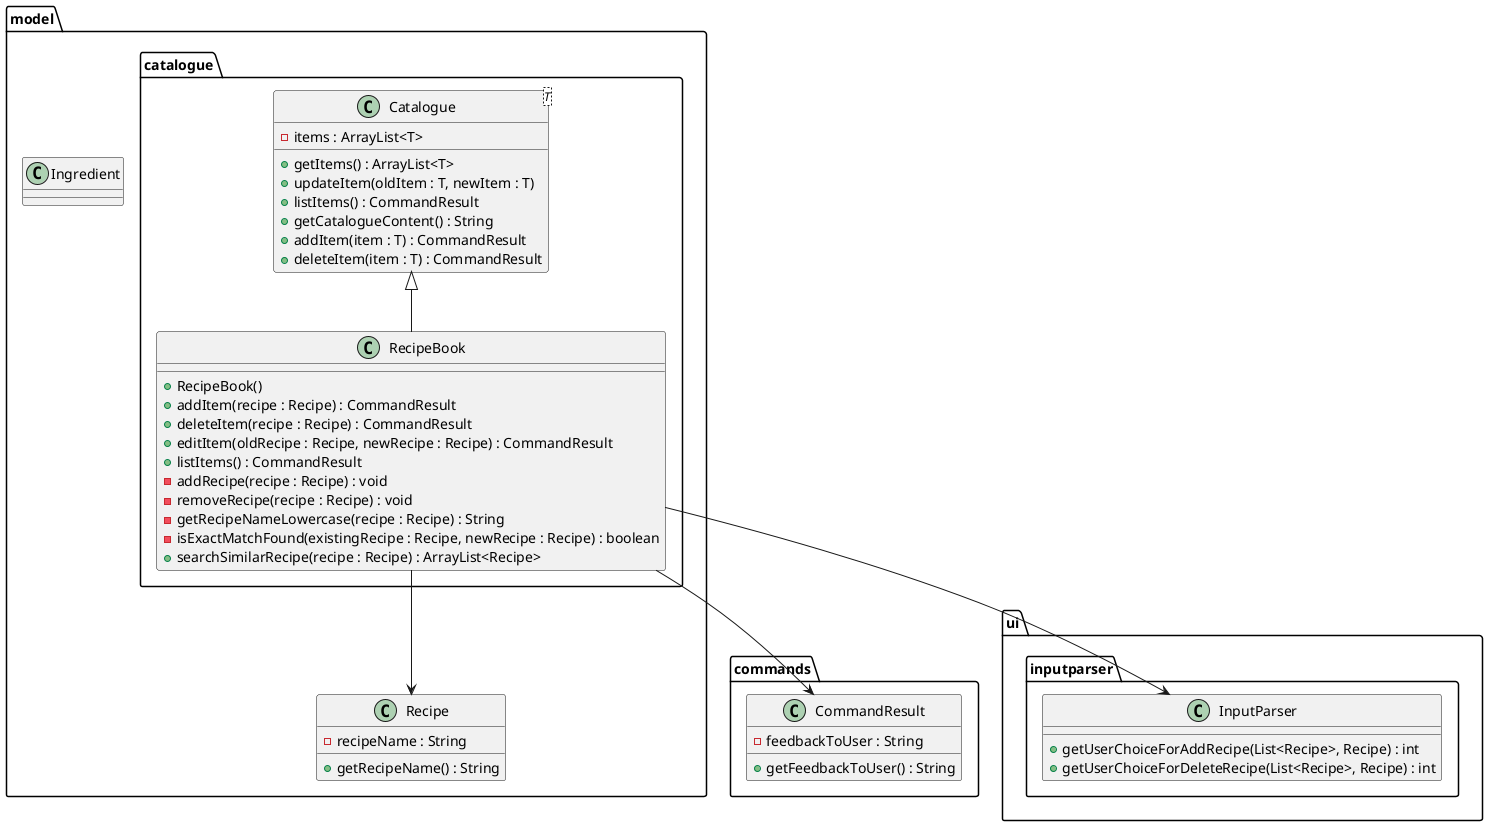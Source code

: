 @startuml
package model.catalogue {
    class Catalogue<T> {
        - items : ArrayList<T>
        + getItems() : ArrayList<T>
        + updateItem(oldItem : T, newItem : T)
        + listItems() : CommandResult
        + getCatalogueContent() : String
        + addItem(item : T) : CommandResult
        + deleteItem(item : T) : CommandResult
    }

    class RecipeBook {
        + RecipeBook()
        + addItem(recipe : Recipe) : CommandResult
        + deleteItem(recipe : Recipe) : CommandResult
        + editItem(oldRecipe : Recipe, newRecipe : Recipe) : CommandResult
        + listItems() : CommandResult
        - addRecipe(recipe : Recipe) : void
        - removeRecipe(recipe : Recipe) : void
        - getRecipeNameLowercase(recipe : Recipe) : String
        - isExactMatchFound(existingRecipe : Recipe, newRecipe : Recipe) : boolean
        + searchSimilarRecipe(recipe : Recipe) : ArrayList<Recipe>
    }
}

package model {
    class Recipe {
        - recipeName : String
        + getRecipeName() : String
    }

    class Ingredient
}

package commands {
    class CommandResult {
        - feedbackToUser : String
        + getFeedbackToUser() : String
    }
}

package ui.inputparser {
    class InputParser {
        + getUserChoiceForAddRecipe(List<Recipe>, Recipe) : int
        + getUserChoiceForDeleteRecipe(List<Recipe>, Recipe) : int
    }
}

Catalogue <|-- RecipeBook
RecipeBook --> Recipe
RecipeBook --> CommandResult
RecipeBook --> InputParser
@enduml